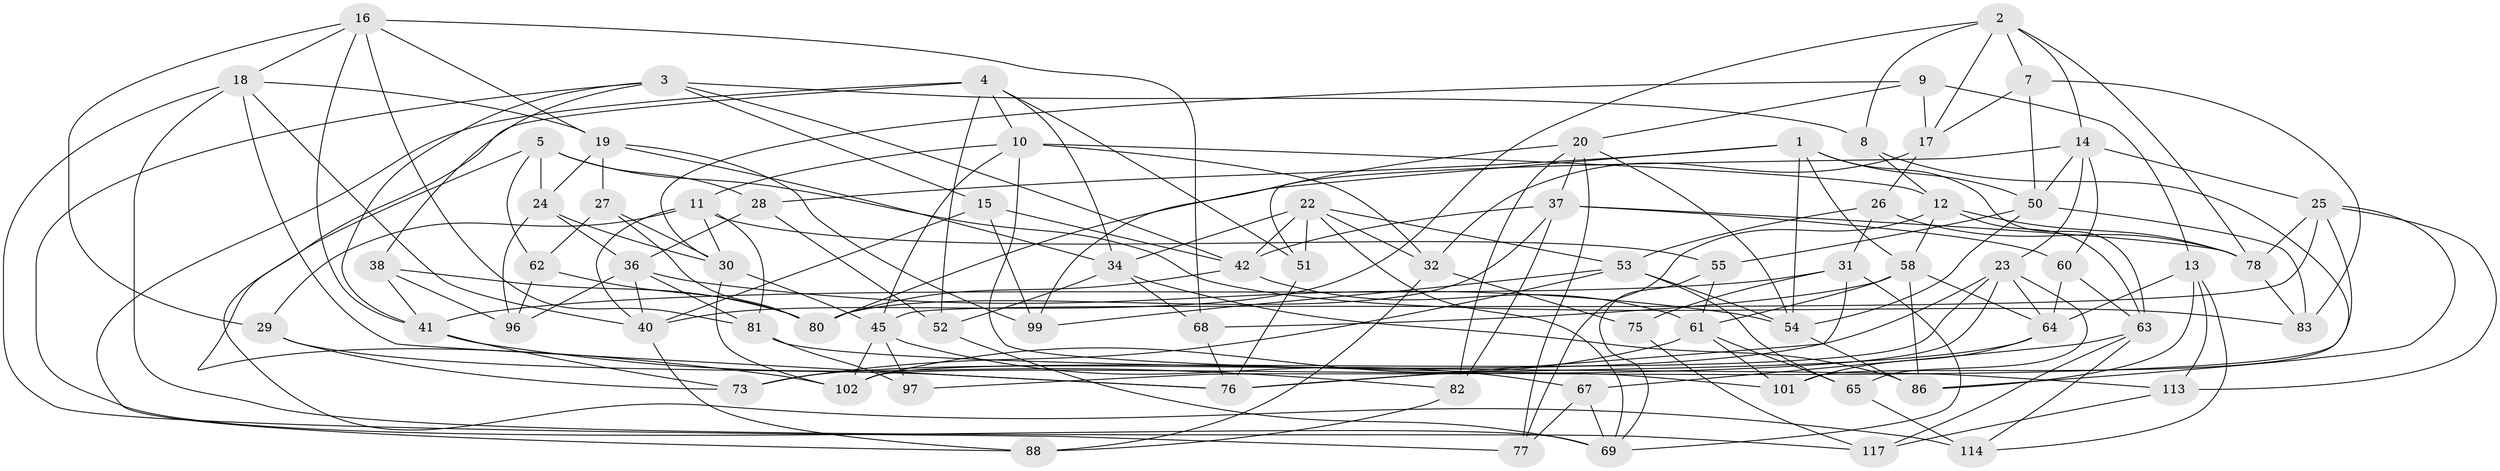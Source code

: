 // original degree distribution, {4: 1.0}
// Generated by graph-tools (version 1.1) at 2025/11/02/27/25 16:11:43]
// undirected, 73 vertices, 184 edges
graph export_dot {
graph [start="1"]
  node [color=gray90,style=filled];
  1 [super="+44"];
  2 [super="+94"];
  3 [super="+100"];
  4 [super="+6"];
  5 [super="+89"];
  7;
  8;
  9;
  10 [super="+72"];
  11 [super="+46"];
  12 [super="+43"];
  13 [super="+59"];
  14 [super="+93"];
  15;
  16 [super="+111"];
  17 [super="+103"];
  18 [super="+105"];
  19 [super="+21"];
  20 [super="+116"];
  22 [super="+74"];
  23 [super="+33"];
  24 [super="+107"];
  25 [super="+39"];
  26 [super="+66"];
  27;
  28;
  29;
  30 [super="+115"];
  31 [super="+70"];
  32 [super="+35"];
  34 [super="+49"];
  36 [super="+47"];
  37 [super="+91"];
  38;
  40 [super="+48"];
  41 [super="+71"];
  42 [super="+95"];
  45 [super="+57"];
  50 [super="+56"];
  51;
  52;
  53 [super="+104"];
  54 [super="+87"];
  55;
  58 [super="+90"];
  60;
  61 [super="+106"];
  62;
  63 [super="+84"];
  64 [super="+85"];
  65;
  67;
  68;
  69 [super="+110"];
  73;
  75;
  76 [super="+98"];
  77;
  78 [super="+79"];
  80 [super="+109"];
  81 [super="+92"];
  82;
  83;
  86 [super="+112"];
  88;
  96;
  97;
  99;
  101;
  102 [super="+108"];
  113;
  114;
  117;
  1 -- 54;
  1 -- 28;
  1 -- 80;
  1 -- 50;
  1 -- 63;
  1 -- 58;
  2 -- 78;
  2 -- 7;
  2 -- 8;
  2 -- 40;
  2 -- 17;
  2 -- 14;
  3 -- 41;
  3 -- 38;
  3 -- 69;
  3 -- 8;
  3 -- 42;
  3 -- 15;
  4 -- 10;
  4 -- 51;
  4 -- 102;
  4 -- 88;
  4 -- 34;
  4 -- 52;
  5 -- 28;
  5 -- 62;
  5 -- 24 [weight=2];
  5 -- 114;
  5 -- 83;
  7 -- 83;
  7 -- 17;
  7 -- 50;
  8 -- 101;
  8 -- 12;
  9 -- 20;
  9 -- 13;
  9 -- 17;
  9 -- 30;
  10 -- 101;
  10 -- 45;
  10 -- 11;
  10 -- 12;
  10 -- 32;
  11 -- 55;
  11 -- 40;
  11 -- 29;
  11 -- 30;
  11 -- 81;
  12 -- 58;
  12 -- 77;
  12 -- 78;
  12 -- 63;
  13 -- 86 [weight=2];
  13 -- 114;
  13 -- 64;
  13 -- 113;
  14 -- 60;
  14 -- 23;
  14 -- 25;
  14 -- 50;
  14 -- 51;
  15 -- 99;
  15 -- 42;
  15 -- 40;
  16 -- 68;
  16 -- 81;
  16 -- 41;
  16 -- 19;
  16 -- 29;
  16 -- 18;
  17 -- 26 [weight=2];
  17 -- 32;
  18 -- 76;
  18 -- 77;
  18 -- 19;
  18 -- 40;
  18 -- 117;
  19 -- 99;
  19 -- 27;
  19 -- 24;
  19 -- 34;
  20 -- 77;
  20 -- 82;
  20 -- 99;
  20 -- 37;
  20 -- 54;
  22 -- 51;
  22 -- 53;
  22 -- 32;
  22 -- 42;
  22 -- 34;
  22 -- 69;
  23 -- 97;
  23 -- 64;
  23 -- 73;
  23 -- 65;
  23 -- 102;
  24 -- 96;
  24 -- 36;
  24 -- 30;
  25 -- 113;
  25 -- 78;
  25 -- 102;
  25 -- 45;
  25 -- 86;
  26 -- 31 [weight=2];
  26 -- 53;
  26 -- 78;
  27 -- 80;
  27 -- 62;
  27 -- 30;
  28 -- 36;
  28 -- 52;
  29 -- 73;
  29 -- 76;
  30 -- 45;
  30 -- 102;
  31 -- 76;
  31 -- 41;
  31 -- 75;
  31 -- 69;
  32 -- 75 [weight=2];
  32 -- 88;
  34 -- 52;
  34 -- 86;
  34 -- 68;
  36 -- 96;
  36 -- 40;
  36 -- 81;
  36 -- 54;
  37 -- 60;
  37 -- 42;
  37 -- 78;
  37 -- 80;
  37 -- 82;
  38 -- 96;
  38 -- 41;
  38 -- 80;
  40 -- 88;
  41 -- 73;
  41 -- 82;
  42 -- 80;
  42 -- 61;
  45 -- 97;
  45 -- 67;
  45 -- 102;
  50 -- 54;
  50 -- 55;
  50 -- 83;
  51 -- 76;
  52 -- 69;
  53 -- 99;
  53 -- 65;
  53 -- 73;
  53 -- 54;
  54 -- 86;
  55 -- 61;
  55 -- 69;
  58 -- 68;
  58 -- 64;
  58 -- 61;
  58 -- 86;
  60 -- 64;
  60 -- 63;
  61 -- 65;
  61 -- 101;
  61 -- 102;
  62 -- 96;
  62 -- 80;
  63 -- 117;
  63 -- 67;
  63 -- 114;
  64 -- 101;
  64 -- 76;
  65 -- 114;
  67 -- 69;
  67 -- 77;
  68 -- 76;
  75 -- 117;
  78 -- 83;
  81 -- 97 [weight=2];
  81 -- 113;
  82 -- 88;
  113 -- 117;
}
